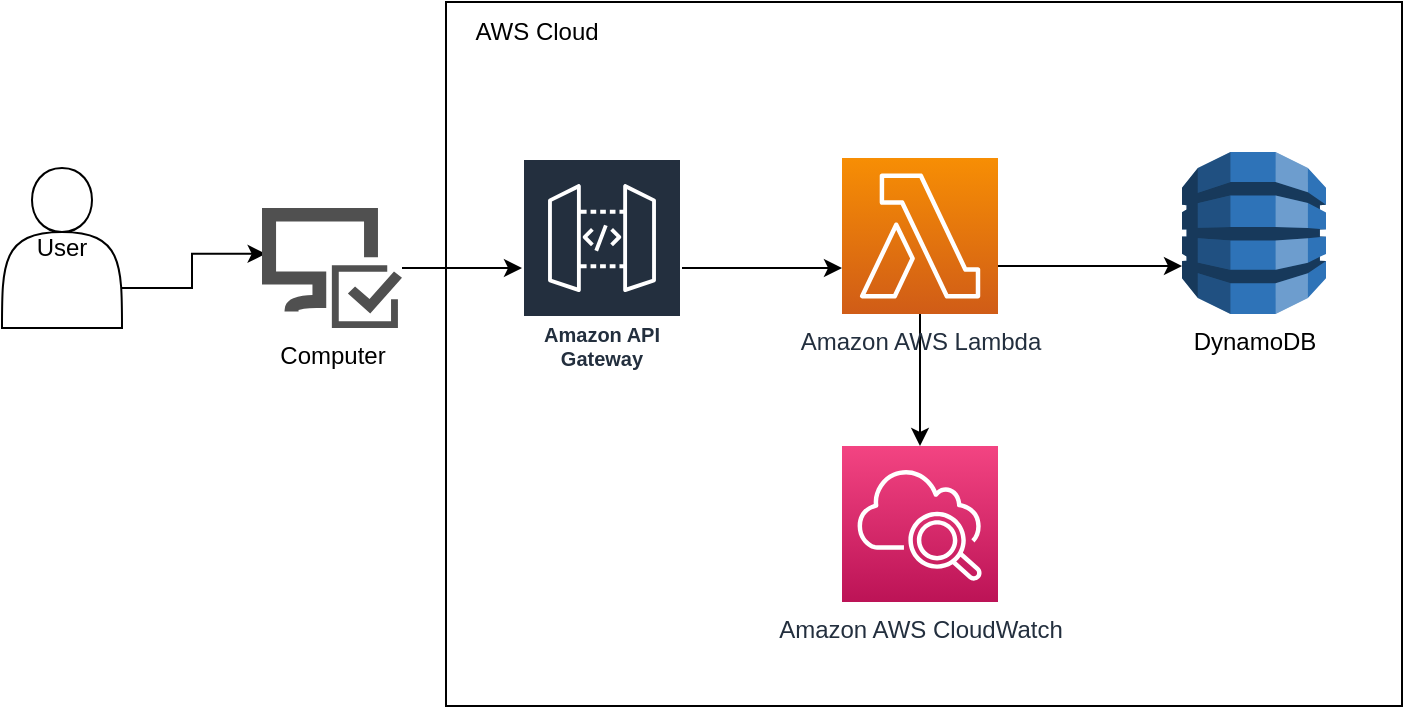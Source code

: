 <mxfile version="20.3.1" type="github">
  <diagram id="fELG3fba9AVG-jRQD8p1" name="Página-1">
    <mxGraphModel dx="1841" dy="1032" grid="1" gridSize="10" guides="1" tooltips="1" connect="1" arrows="1" fold="1" page="1" pageScale="1" pageWidth="827" pageHeight="1169" math="0" shadow="0">
      <root>
        <mxCell id="0" />
        <mxCell id="1" parent="0" />
        <mxCell id="Jsa-TZBgNFrLXVC_sno3-20" value="" style="rounded=0;whiteSpace=wrap;html=1;strokeColor=default;fontFamily=Helvetica;fontSize=12;fontColor=default;fillColor=default;" vertex="1" parent="1">
          <mxGeometry x="232" y="218" width="478" height="352" as="geometry" />
        </mxCell>
        <mxCell id="Jsa-TZBgNFrLXVC_sno3-11" style="edgeStyle=orthogonalEdgeStyle;rounded=0;orthogonalLoop=1;jettySize=auto;html=1;exitX=1;exitY=0.75;exitDx=0;exitDy=0;entryX=0.026;entryY=0.382;entryDx=0;entryDy=0;entryPerimeter=0;fontFamily=Helvetica;fontSize=12;fontColor=default;" edge="1" parent="1" source="Jsa-TZBgNFrLXVC_sno3-1" target="Jsa-TZBgNFrLXVC_sno3-2">
          <mxGeometry relative="1" as="geometry" />
        </mxCell>
        <mxCell id="Jsa-TZBgNFrLXVC_sno3-1" value="User" style="shape=actor;whiteSpace=wrap;html=1;" vertex="1" parent="1">
          <mxGeometry x="10" y="301" width="60" height="80" as="geometry" />
        </mxCell>
        <mxCell id="Jsa-TZBgNFrLXVC_sno3-15" style="edgeStyle=orthogonalEdgeStyle;rounded=0;orthogonalLoop=1;jettySize=auto;html=1;fontFamily=Helvetica;fontSize=12;fontColor=default;" edge="1" parent="1" source="Jsa-TZBgNFrLXVC_sno3-2" target="Jsa-TZBgNFrLXVC_sno3-5">
          <mxGeometry relative="1" as="geometry">
            <mxPoint x="270" y="350" as="targetPoint" />
            <Array as="points">
              <mxPoint x="270" y="351" />
              <mxPoint x="270" y="351" />
            </Array>
          </mxGeometry>
        </mxCell>
        <mxCell id="Jsa-TZBgNFrLXVC_sno3-2" value="Computer" style="sketch=0;pointerEvents=1;shadow=0;dashed=0;html=1;strokeColor=none;labelPosition=center;verticalLabelPosition=bottom;verticalAlign=top;align=center;fillColor=#505050;shape=mxgraph.mscae.intune.computer_inventory" vertex="1" parent="1">
          <mxGeometry x="140" y="321" width="70" height="60" as="geometry" />
        </mxCell>
        <mxCell id="Jsa-TZBgNFrLXVC_sno3-3" value="DynamoDB" style="outlineConnect=0;dashed=0;verticalLabelPosition=bottom;verticalAlign=top;align=center;html=1;shape=mxgraph.aws3.dynamo_db;fillColor=#2E73B8;gradientColor=none;" vertex="1" parent="1">
          <mxGeometry x="600" y="293" width="72" height="81" as="geometry" />
        </mxCell>
        <mxCell id="Jsa-TZBgNFrLXVC_sno3-18" style="edgeStyle=orthogonalEdgeStyle;rounded=0;orthogonalLoop=1;jettySize=auto;html=1;fontFamily=Helvetica;fontSize=12;fontColor=default;" edge="1" parent="1" source="Jsa-TZBgNFrLXVC_sno3-4" target="Jsa-TZBgNFrLXVC_sno3-3">
          <mxGeometry relative="1" as="geometry">
            <Array as="points">
              <mxPoint x="590" y="350" />
              <mxPoint x="590" y="350" />
            </Array>
          </mxGeometry>
        </mxCell>
        <mxCell id="Jsa-TZBgNFrLXVC_sno3-19" style="edgeStyle=orthogonalEdgeStyle;rounded=0;orthogonalLoop=1;jettySize=auto;html=1;exitX=0.5;exitY=1;exitDx=0;exitDy=0;exitPerimeter=0;fontFamily=Helvetica;fontSize=12;fontColor=default;" edge="1" parent="1" source="Jsa-TZBgNFrLXVC_sno3-4" target="Jsa-TZBgNFrLXVC_sno3-6">
          <mxGeometry relative="1" as="geometry" />
        </mxCell>
        <mxCell id="Jsa-TZBgNFrLXVC_sno3-4" value="Amazon AWS Lambda" style="sketch=0;points=[[0,0,0],[0.25,0,0],[0.5,0,0],[0.75,0,0],[1,0,0],[0,1,0],[0.25,1,0],[0.5,1,0],[0.75,1,0],[1,1,0],[0,0.25,0],[0,0.5,0],[0,0.75,0],[1,0.25,0],[1,0.5,0],[1,0.75,0]];outlineConnect=0;fontColor=#232F3E;gradientColor=#F78E04;gradientDirection=north;fillColor=#D05C17;strokeColor=#ffffff;dashed=0;verticalLabelPosition=bottom;verticalAlign=top;align=center;html=1;fontSize=12;fontStyle=0;aspect=fixed;shape=mxgraph.aws4.resourceIcon;resIcon=mxgraph.aws4.lambda;" vertex="1" parent="1">
          <mxGeometry x="430" y="296" width="78" height="78" as="geometry" />
        </mxCell>
        <mxCell id="Jsa-TZBgNFrLXVC_sno3-17" style="edgeStyle=orthogonalEdgeStyle;rounded=0;orthogonalLoop=1;jettySize=auto;html=1;fontFamily=Helvetica;fontSize=12;fontColor=default;" edge="1" parent="1" source="Jsa-TZBgNFrLXVC_sno3-5">
          <mxGeometry relative="1" as="geometry">
            <mxPoint x="430" y="351" as="targetPoint" />
          </mxGeometry>
        </mxCell>
        <mxCell id="Jsa-TZBgNFrLXVC_sno3-5" value="Amazon API Gateway" style="sketch=0;outlineConnect=0;fontColor=#232F3E;gradientColor=none;strokeColor=#ffffff;fillColor=#232F3E;dashed=0;verticalLabelPosition=middle;verticalAlign=bottom;align=center;html=1;whiteSpace=wrap;fontSize=10;fontStyle=1;spacing=3;shape=mxgraph.aws4.productIcon;prIcon=mxgraph.aws4.api_gateway;" vertex="1" parent="1">
          <mxGeometry x="270" y="296" width="80" height="110" as="geometry" />
        </mxCell>
        <mxCell id="Jsa-TZBgNFrLXVC_sno3-6" value="Amazon AWS CloudWatch" style="sketch=0;points=[[0,0,0],[0.25,0,0],[0.5,0,0],[0.75,0,0],[1,0,0],[0,1,0],[0.25,1,0],[0.5,1,0],[0.75,1,0],[1,1,0],[0,0.25,0],[0,0.5,0],[0,0.75,0],[1,0.25,0],[1,0.5,0],[1,0.75,0]];points=[[0,0,0],[0.25,0,0],[0.5,0,0],[0.75,0,0],[1,0,0],[0,1,0],[0.25,1,0],[0.5,1,0],[0.75,1,0],[1,1,0],[0,0.25,0],[0,0.5,0],[0,0.75,0],[1,0.25,0],[1,0.5,0],[1,0.75,0]];outlineConnect=0;fontColor=#232F3E;gradientColor=#F34482;gradientDirection=north;fillColor=#BC1356;strokeColor=#ffffff;dashed=0;verticalLabelPosition=bottom;verticalAlign=top;align=center;html=1;fontSize=12;fontStyle=0;aspect=fixed;shape=mxgraph.aws4.resourceIcon;resIcon=mxgraph.aws4.cloudwatch_2;" vertex="1" parent="1">
          <mxGeometry x="430" y="440" width="78" height="78" as="geometry" />
        </mxCell>
        <mxCell id="Jsa-TZBgNFrLXVC_sno3-21" value="AWS Cloud" style="text;html=1;resizable=0;autosize=1;align=center;verticalAlign=middle;points=[];fillColor=none;strokeColor=none;rounded=0;fontFamily=Helvetica;fontSize=12;fontColor=default;" vertex="1" parent="1">
          <mxGeometry x="232" y="218" width="90" height="30" as="geometry" />
        </mxCell>
      </root>
    </mxGraphModel>
  </diagram>
</mxfile>
